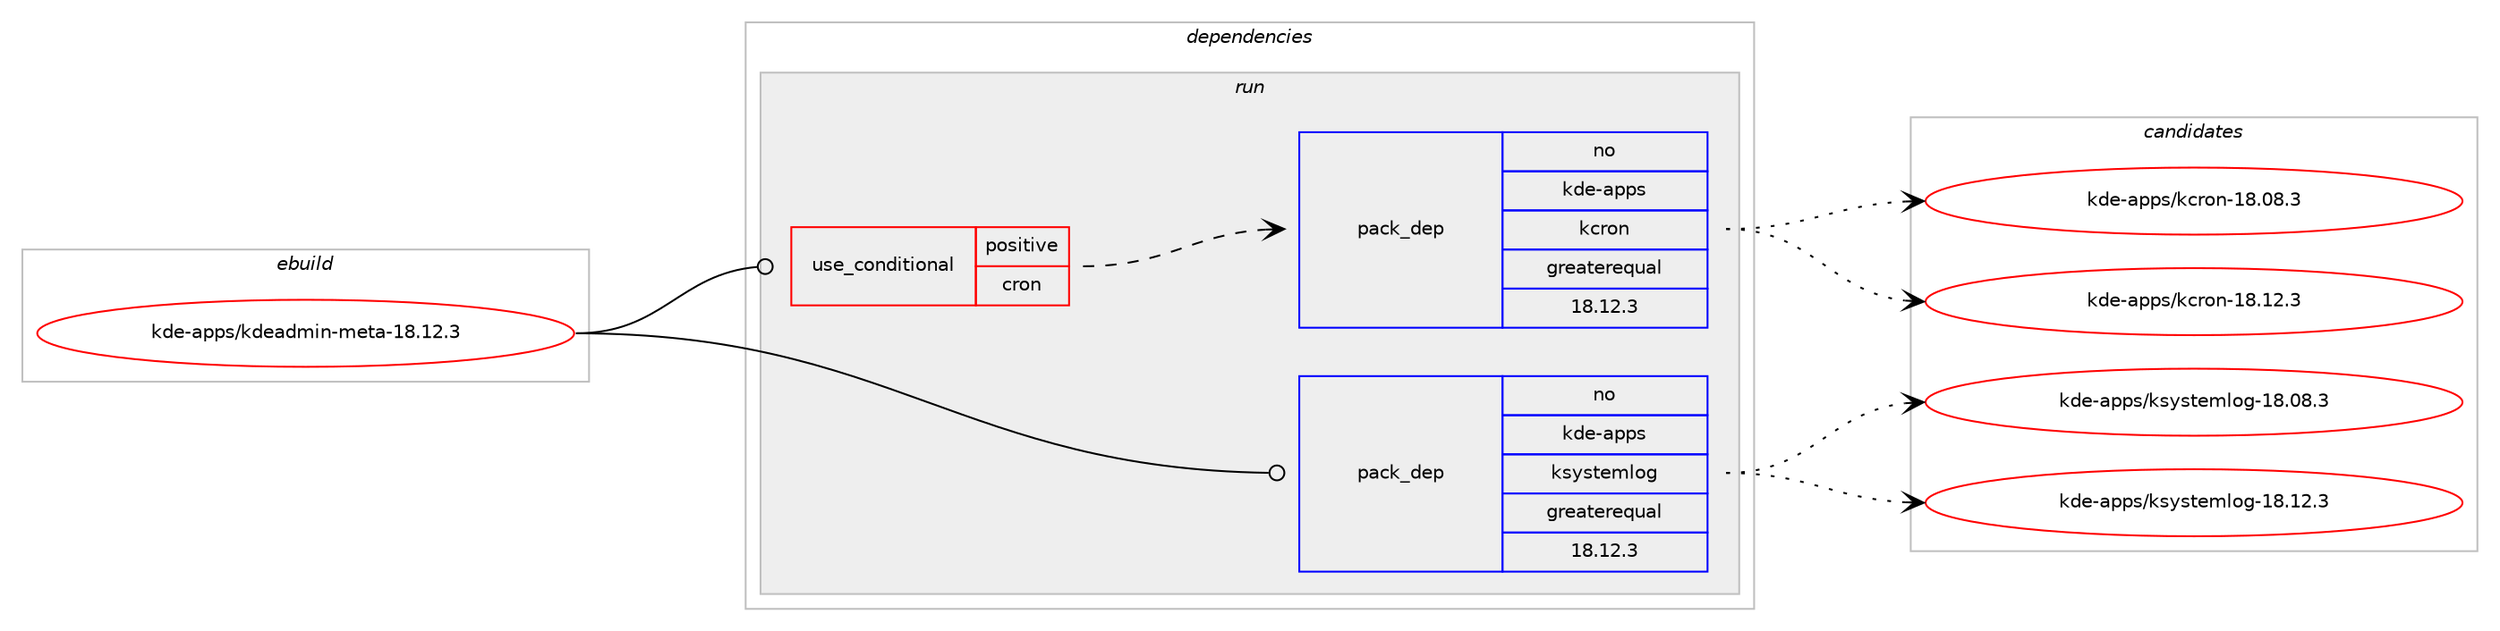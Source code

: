 digraph prolog {

# *************
# Graph options
# *************

newrank=true;
concentrate=true;
compound=true;
graph [rankdir=LR,fontname=Helvetica,fontsize=10,ranksep=1.5];#, ranksep=2.5, nodesep=0.2];
edge  [arrowhead=vee];
node  [fontname=Helvetica,fontsize=10];

# **********
# The ebuild
# **********

subgraph cluster_leftcol {
color=gray;
rank=same;
label=<<i>ebuild</i>>;
id [label="kde-apps/kdeadmin-meta-18.12.3", color=red, width=4, href="../kde-apps/kdeadmin-meta-18.12.3.svg"];
}

# ****************
# The dependencies
# ****************

subgraph cluster_midcol {
color=gray;
label=<<i>dependencies</i>>;
subgraph cluster_compile {
fillcolor="#eeeeee";
style=filled;
label=<<i>compile</i>>;
}
subgraph cluster_compileandrun {
fillcolor="#eeeeee";
style=filled;
label=<<i>compile and run</i>>;
}
subgraph cluster_run {
fillcolor="#eeeeee";
style=filled;
label=<<i>run</i>>;
subgraph cond428752 {
dependency1574565 [label=<<TABLE BORDER="0" CELLBORDER="1" CELLSPACING="0" CELLPADDING="4"><TR><TD ROWSPAN="3" CELLPADDING="10">use_conditional</TD></TR><TR><TD>positive</TD></TR><TR><TD>cron</TD></TR></TABLE>>, shape=none, color=red];
subgraph pack1121378 {
dependency1574566 [label=<<TABLE BORDER="0" CELLBORDER="1" CELLSPACING="0" CELLPADDING="4" WIDTH="220"><TR><TD ROWSPAN="6" CELLPADDING="30">pack_dep</TD></TR><TR><TD WIDTH="110">no</TD></TR><TR><TD>kde-apps</TD></TR><TR><TD>kcron</TD></TR><TR><TD>greaterequal</TD></TR><TR><TD>18.12.3</TD></TR></TABLE>>, shape=none, color=blue];
}
dependency1574565:e -> dependency1574566:w [weight=20,style="dashed",arrowhead="vee"];
}
id:e -> dependency1574565:w [weight=20,style="solid",arrowhead="odot"];
subgraph pack1121379 {
dependency1574567 [label=<<TABLE BORDER="0" CELLBORDER="1" CELLSPACING="0" CELLPADDING="4" WIDTH="220"><TR><TD ROWSPAN="6" CELLPADDING="30">pack_dep</TD></TR><TR><TD WIDTH="110">no</TD></TR><TR><TD>kde-apps</TD></TR><TR><TD>ksystemlog</TD></TR><TR><TD>greaterequal</TD></TR><TR><TD>18.12.3</TD></TR></TABLE>>, shape=none, color=blue];
}
id:e -> dependency1574567:w [weight=20,style="solid",arrowhead="odot"];
}
}

# **************
# The candidates
# **************

subgraph cluster_choices {
rank=same;
color=gray;
label=<<i>candidates</i>>;

subgraph choice1121378 {
color=black;
nodesep=1;
choice107100101459711211211547107991141111104549564648564651 [label="kde-apps/kcron-18.08.3", color=red, width=4,href="../kde-apps/kcron-18.08.3.svg"];
choice107100101459711211211547107991141111104549564649504651 [label="kde-apps/kcron-18.12.3", color=red, width=4,href="../kde-apps/kcron-18.12.3.svg"];
dependency1574566:e -> choice107100101459711211211547107991141111104549564648564651:w [style=dotted,weight="100"];
dependency1574566:e -> choice107100101459711211211547107991141111104549564649504651:w [style=dotted,weight="100"];
}
subgraph choice1121379 {
color=black;
nodesep=1;
choice1071001014597112112115471071151211151161011091081111034549564648564651 [label="kde-apps/ksystemlog-18.08.3", color=red, width=4,href="../kde-apps/ksystemlog-18.08.3.svg"];
choice1071001014597112112115471071151211151161011091081111034549564649504651 [label="kde-apps/ksystemlog-18.12.3", color=red, width=4,href="../kde-apps/ksystemlog-18.12.3.svg"];
dependency1574567:e -> choice1071001014597112112115471071151211151161011091081111034549564648564651:w [style=dotted,weight="100"];
dependency1574567:e -> choice1071001014597112112115471071151211151161011091081111034549564649504651:w [style=dotted,weight="100"];
}
}

}
